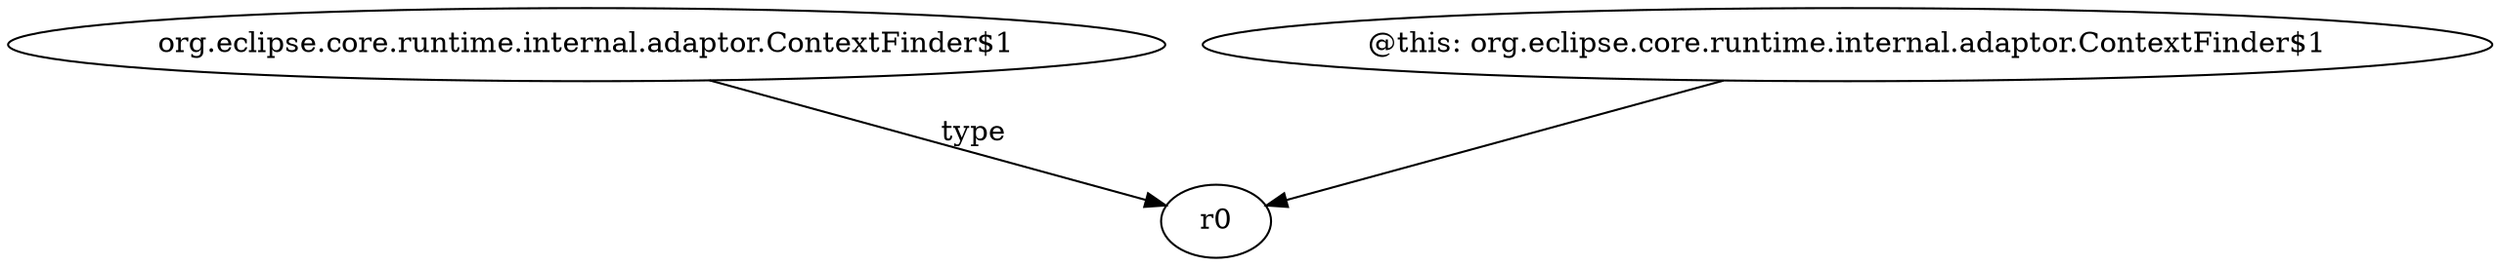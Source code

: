 digraph g {
0[label="org.eclipse.core.runtime.internal.adaptor.ContextFinder$1"]
1[label="r0"]
0->1[label="type"]
2[label="@this: org.eclipse.core.runtime.internal.adaptor.ContextFinder$1"]
2->1[label=""]
}